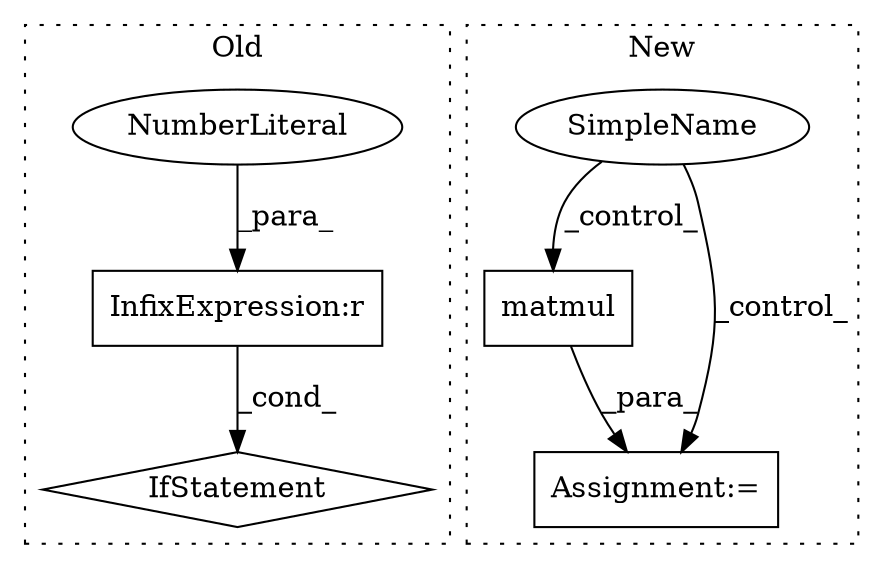 digraph G {
subgraph cluster0 {
1 [label="IfStatement" a="25" s="2013,2052" l="4,2" shape="diamond"];
5 [label="InfixExpression:r" a="27" s="2047" l="4" shape="box"];
6 [label="NumberLiteral" a="34" s="2051" l="1" shape="ellipse"];
label = "Old";
style="dotted";
}
subgraph cluster1 {
2 [label="matmul" a="32" s="2383,2396" l="7,1" shape="box"];
3 [label="Assignment:=" a="7" s="2349" l="1" shape="box"];
4 [label="SimpleName" a="42" s="" l="" shape="ellipse"];
label = "New";
style="dotted";
}
2 -> 3 [label="_para_"];
4 -> 2 [label="_control_"];
4 -> 3 [label="_control_"];
5 -> 1 [label="_cond_"];
6 -> 5 [label="_para_"];
}